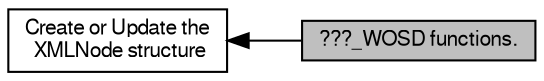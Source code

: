 digraph "???_WOSD functions."
{
  bgcolor="transparent";
  edge [fontname="FreeSans",fontsize="10",labelfontname="FreeSans",labelfontsize="10"];
  node [fontname="FreeSans",fontsize="10",shape=record];
  rankdir=LR;
  Node0 [label="???_WOSD functions.",height=0.2,width=0.4,color="black", fillcolor="grey75", style="filled", fontcolor="black"];
  Node1 [label="Create or Update the\l XMLNode structure",height=0.2,width=0.4,color="black",URL="$group__xmlModify.html"];
  Node1->Node0 [shape=plaintext, dir="back", style="solid"];
}
